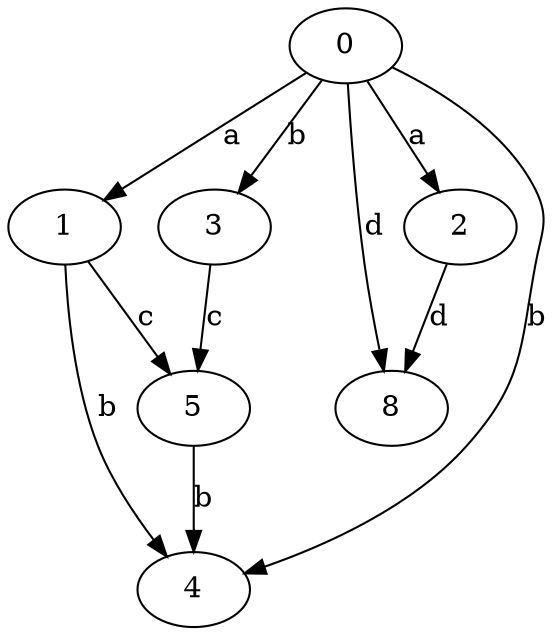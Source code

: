 strict digraph  {
0;
1;
2;
3;
4;
5;
8;
0 -> 1  [label=a];
0 -> 2  [label=a];
0 -> 3  [label=b];
0 -> 4  [label=b];
0 -> 8  [label=d];
1 -> 4  [label=b];
1 -> 5  [label=c];
2 -> 8  [label=d];
3 -> 5  [label=c];
5 -> 4  [label=b];
}

